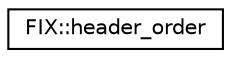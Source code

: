 digraph "Graphical Class Hierarchy"
{
  edge [fontname="Helvetica",fontsize="10",labelfontname="Helvetica",labelfontsize="10"];
  node [fontname="Helvetica",fontsize="10",shape=record];
  rankdir="LR";
  Node0 [label="FIX::header_order",height=0.2,width=0.4,color="black", fillcolor="white", style="filled",URL="$struct_f_i_x_1_1header__order.html",tooltip="Sorts fields in correct header order. "];
}
